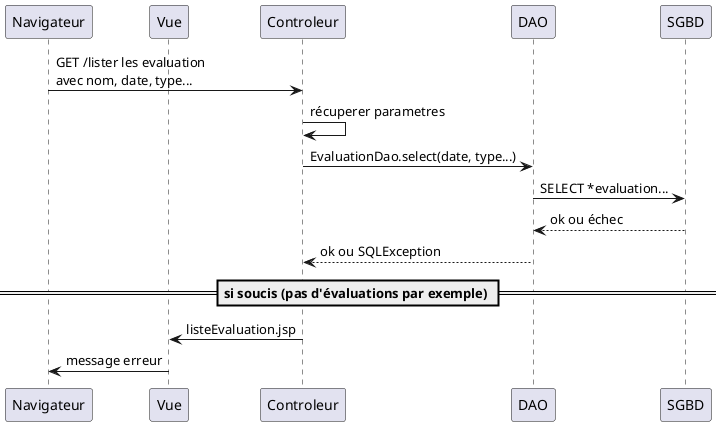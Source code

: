 @startuml
participant Navigateur
participant Vue
Navigateur -> Controleur: GET /lister les evaluation\navec nom, date, type...
Controleur -> Controleur: récuperer parametres
Controleur -> DAO: EvaluationDao.select(date, type...)
DAO -> SGBD: SELECT *evaluation...
SGBD --> DAO: ok ou échec
DAO --> Controleur: ok ou SQLException
== si soucis (pas d'évaluations par exemple) ==
Controleur -> Vue: listeEvaluation.jsp
Vue -> Navigateur: message erreur
@enduml
